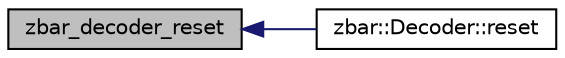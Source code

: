 digraph G
{
  edge [fontname="Helvetica",fontsize="10",labelfontname="Helvetica",labelfontsize="10"];
  node [fontname="Helvetica",fontsize="10",shape=record];
  rankdir=LR;
  Node1 [label="zbar_decoder_reset",height=0.2,width=0.4,color="black", fillcolor="grey75", style="filled" fontcolor="black"];
  Node1 -> Node2 [dir=back,color="midnightblue",fontsize="10",style="solid"];
  Node2 [label="zbar::Decoder::reset",height=0.2,width=0.4,color="black", fillcolor="white", style="filled",URL="$classzbar_1_1_decoder.html#a820325d5e70b5d7142c235f24d620576"];
}
